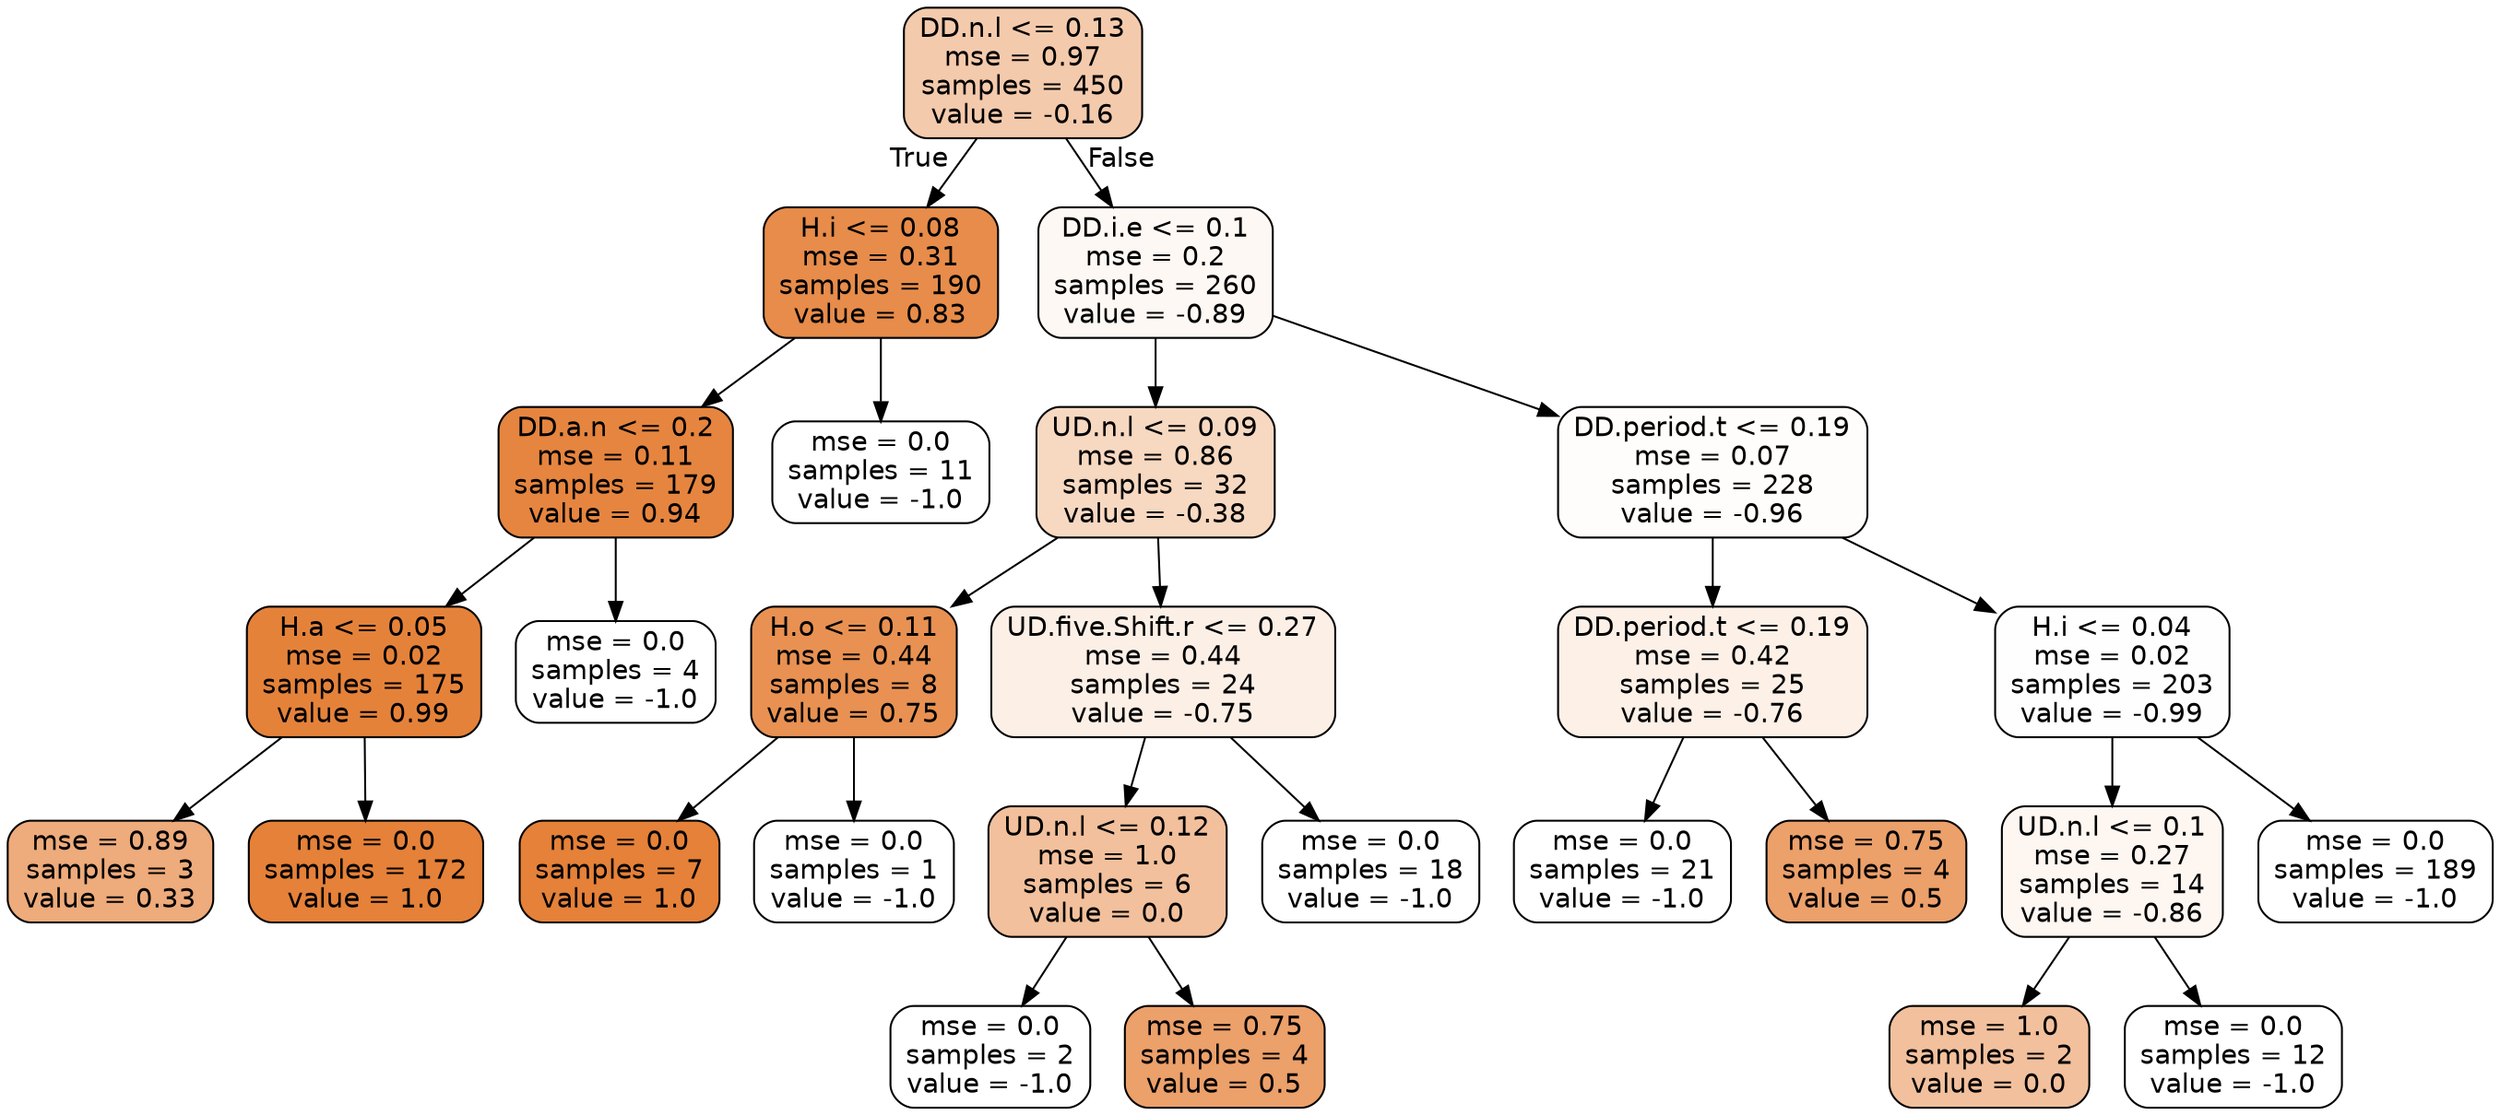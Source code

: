 digraph Tree {
node [shape=box, style="filled, rounded", color="black", fontname=helvetica] ;
edge [fontname=helvetica] ;
0 [label="DD.n.l <= 0.13\nmse = 0.97\nsamples = 450\nvalue = -0.16", fillcolor="#f4caac"] ;
1 [label="H.i <= 0.08\nmse = 0.31\nsamples = 190\nvalue = 0.83", fillcolor="#e78c4a"] ;
0 -> 1 [labeldistance=2.5, labelangle=45, headlabel="True"] ;
2 [label="DD.a.n <= 0.2\nmse = 0.11\nsamples = 179\nvalue = 0.94", fillcolor="#e6853f"] ;
1 -> 2 ;
3 [label="H.a <= 0.05\nmse = 0.02\nsamples = 175\nvalue = 0.99", fillcolor="#e5823a"] ;
2 -> 3 ;
4 [label="mse = 0.89\nsamples = 3\nvalue = 0.33", fillcolor="#eeab7b"] ;
3 -> 4 ;
5 [label="mse = 0.0\nsamples = 172\nvalue = 1.0", fillcolor="#e58139"] ;
3 -> 5 ;
6 [label="mse = 0.0\nsamples = 4\nvalue = -1.0", fillcolor="#ffffff"] ;
2 -> 6 ;
7 [label="mse = 0.0\nsamples = 11\nvalue = -1.0", fillcolor="#ffffff"] ;
1 -> 7 ;
8 [label="DD.i.e <= 0.1\nmse = 0.2\nsamples = 260\nvalue = -0.89", fillcolor="#fef8f4"] ;
0 -> 8 [labeldistance=2.5, labelangle=-45, headlabel="False"] ;
9 [label="UD.n.l <= 0.09\nmse = 0.86\nsamples = 32\nvalue = -0.38", fillcolor="#f7d8c1"] ;
8 -> 9 ;
10 [label="H.o <= 0.11\nmse = 0.44\nsamples = 8\nvalue = 0.75", fillcolor="#e89152"] ;
9 -> 10 ;
11 [label="mse = 0.0\nsamples = 7\nvalue = 1.0", fillcolor="#e58139"] ;
10 -> 11 ;
12 [label="mse = 0.0\nsamples = 1\nvalue = -1.0", fillcolor="#ffffff"] ;
10 -> 12 ;
13 [label="UD.five.Shift.r <= 0.27\nmse = 0.44\nsamples = 24\nvalue = -0.75", fillcolor="#fcefe6"] ;
9 -> 13 ;
14 [label="UD.n.l <= 0.12\nmse = 1.0\nsamples = 6\nvalue = 0.0", fillcolor="#f2c09c"] ;
13 -> 14 ;
15 [label="mse = 0.0\nsamples = 2\nvalue = -1.0", fillcolor="#ffffff"] ;
14 -> 15 ;
16 [label="mse = 0.75\nsamples = 4\nvalue = 0.5", fillcolor="#eca06a"] ;
14 -> 16 ;
17 [label="mse = 0.0\nsamples = 18\nvalue = -1.0", fillcolor="#ffffff"] ;
13 -> 17 ;
18 [label="DD.period.t <= 0.19\nmse = 0.07\nsamples = 228\nvalue = -0.96", fillcolor="#fffdfc"] ;
8 -> 18 ;
19 [label="DD.period.t <= 0.19\nmse = 0.42\nsamples = 25\nvalue = -0.76", fillcolor="#fcf0e7"] ;
18 -> 19 ;
20 [label="mse = 0.0\nsamples = 21\nvalue = -1.0", fillcolor="#ffffff"] ;
19 -> 20 ;
21 [label="mse = 0.75\nsamples = 4\nvalue = 0.5", fillcolor="#eca06a"] ;
19 -> 21 ;
22 [label="H.i <= 0.04\nmse = 0.02\nsamples = 203\nvalue = -0.99", fillcolor="#fffefe"] ;
18 -> 22 ;
23 [label="UD.n.l <= 0.1\nmse = 0.27\nsamples = 14\nvalue = -0.86", fillcolor="#fdf6f1"] ;
22 -> 23 ;
24 [label="mse = 1.0\nsamples = 2\nvalue = 0.0", fillcolor="#f2c09c"] ;
23 -> 24 ;
25 [label="mse = 0.0\nsamples = 12\nvalue = -1.0", fillcolor="#ffffff"] ;
23 -> 25 ;
26 [label="mse = 0.0\nsamples = 189\nvalue = -1.0", fillcolor="#ffffff"] ;
22 -> 26 ;
}